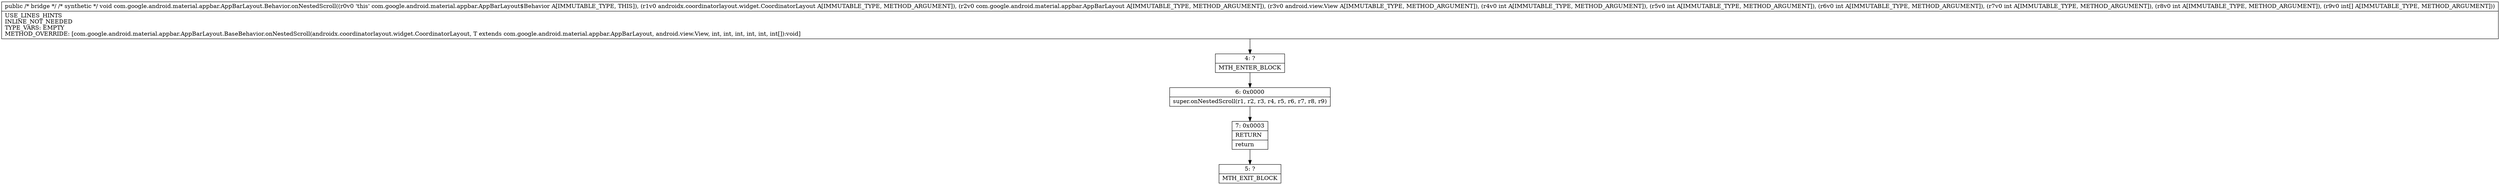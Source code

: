 digraph "CFG forcom.google.android.material.appbar.AppBarLayout.Behavior.onNestedScroll(Landroidx\/coordinatorlayout\/widget\/CoordinatorLayout;Lcom\/google\/android\/material\/appbar\/AppBarLayout;Landroid\/view\/View;IIIII[I)V" {
Node_4 [shape=record,label="{4\:\ ?|MTH_ENTER_BLOCK\l}"];
Node_6 [shape=record,label="{6\:\ 0x0000|super.onNestedScroll(r1, r2, r3, r4, r5, r6, r7, r8, r9)\l}"];
Node_7 [shape=record,label="{7\:\ 0x0003|RETURN\l|return\l}"];
Node_5 [shape=record,label="{5\:\ ?|MTH_EXIT_BLOCK\l}"];
MethodNode[shape=record,label="{public \/* bridge *\/ \/* synthetic *\/ void com.google.android.material.appbar.AppBarLayout.Behavior.onNestedScroll((r0v0 'this' com.google.android.material.appbar.AppBarLayout$Behavior A[IMMUTABLE_TYPE, THIS]), (r1v0 androidx.coordinatorlayout.widget.CoordinatorLayout A[IMMUTABLE_TYPE, METHOD_ARGUMENT]), (r2v0 com.google.android.material.appbar.AppBarLayout A[IMMUTABLE_TYPE, METHOD_ARGUMENT]), (r3v0 android.view.View A[IMMUTABLE_TYPE, METHOD_ARGUMENT]), (r4v0 int A[IMMUTABLE_TYPE, METHOD_ARGUMENT]), (r5v0 int A[IMMUTABLE_TYPE, METHOD_ARGUMENT]), (r6v0 int A[IMMUTABLE_TYPE, METHOD_ARGUMENT]), (r7v0 int A[IMMUTABLE_TYPE, METHOD_ARGUMENT]), (r8v0 int A[IMMUTABLE_TYPE, METHOD_ARGUMENT]), (r9v0 int[] A[IMMUTABLE_TYPE, METHOD_ARGUMENT]))  | USE_LINES_HINTS\lINLINE_NOT_NEEDED\lTYPE_VARS: EMPTY\lMETHOD_OVERRIDE: [com.google.android.material.appbar.AppBarLayout.BaseBehavior.onNestedScroll(androidx.coordinatorlayout.widget.CoordinatorLayout, T extends com.google.android.material.appbar.AppBarLayout, android.view.View, int, int, int, int, int, int[]):void]\l}"];
MethodNode -> Node_4;Node_4 -> Node_6;
Node_6 -> Node_7;
Node_7 -> Node_5;
}

